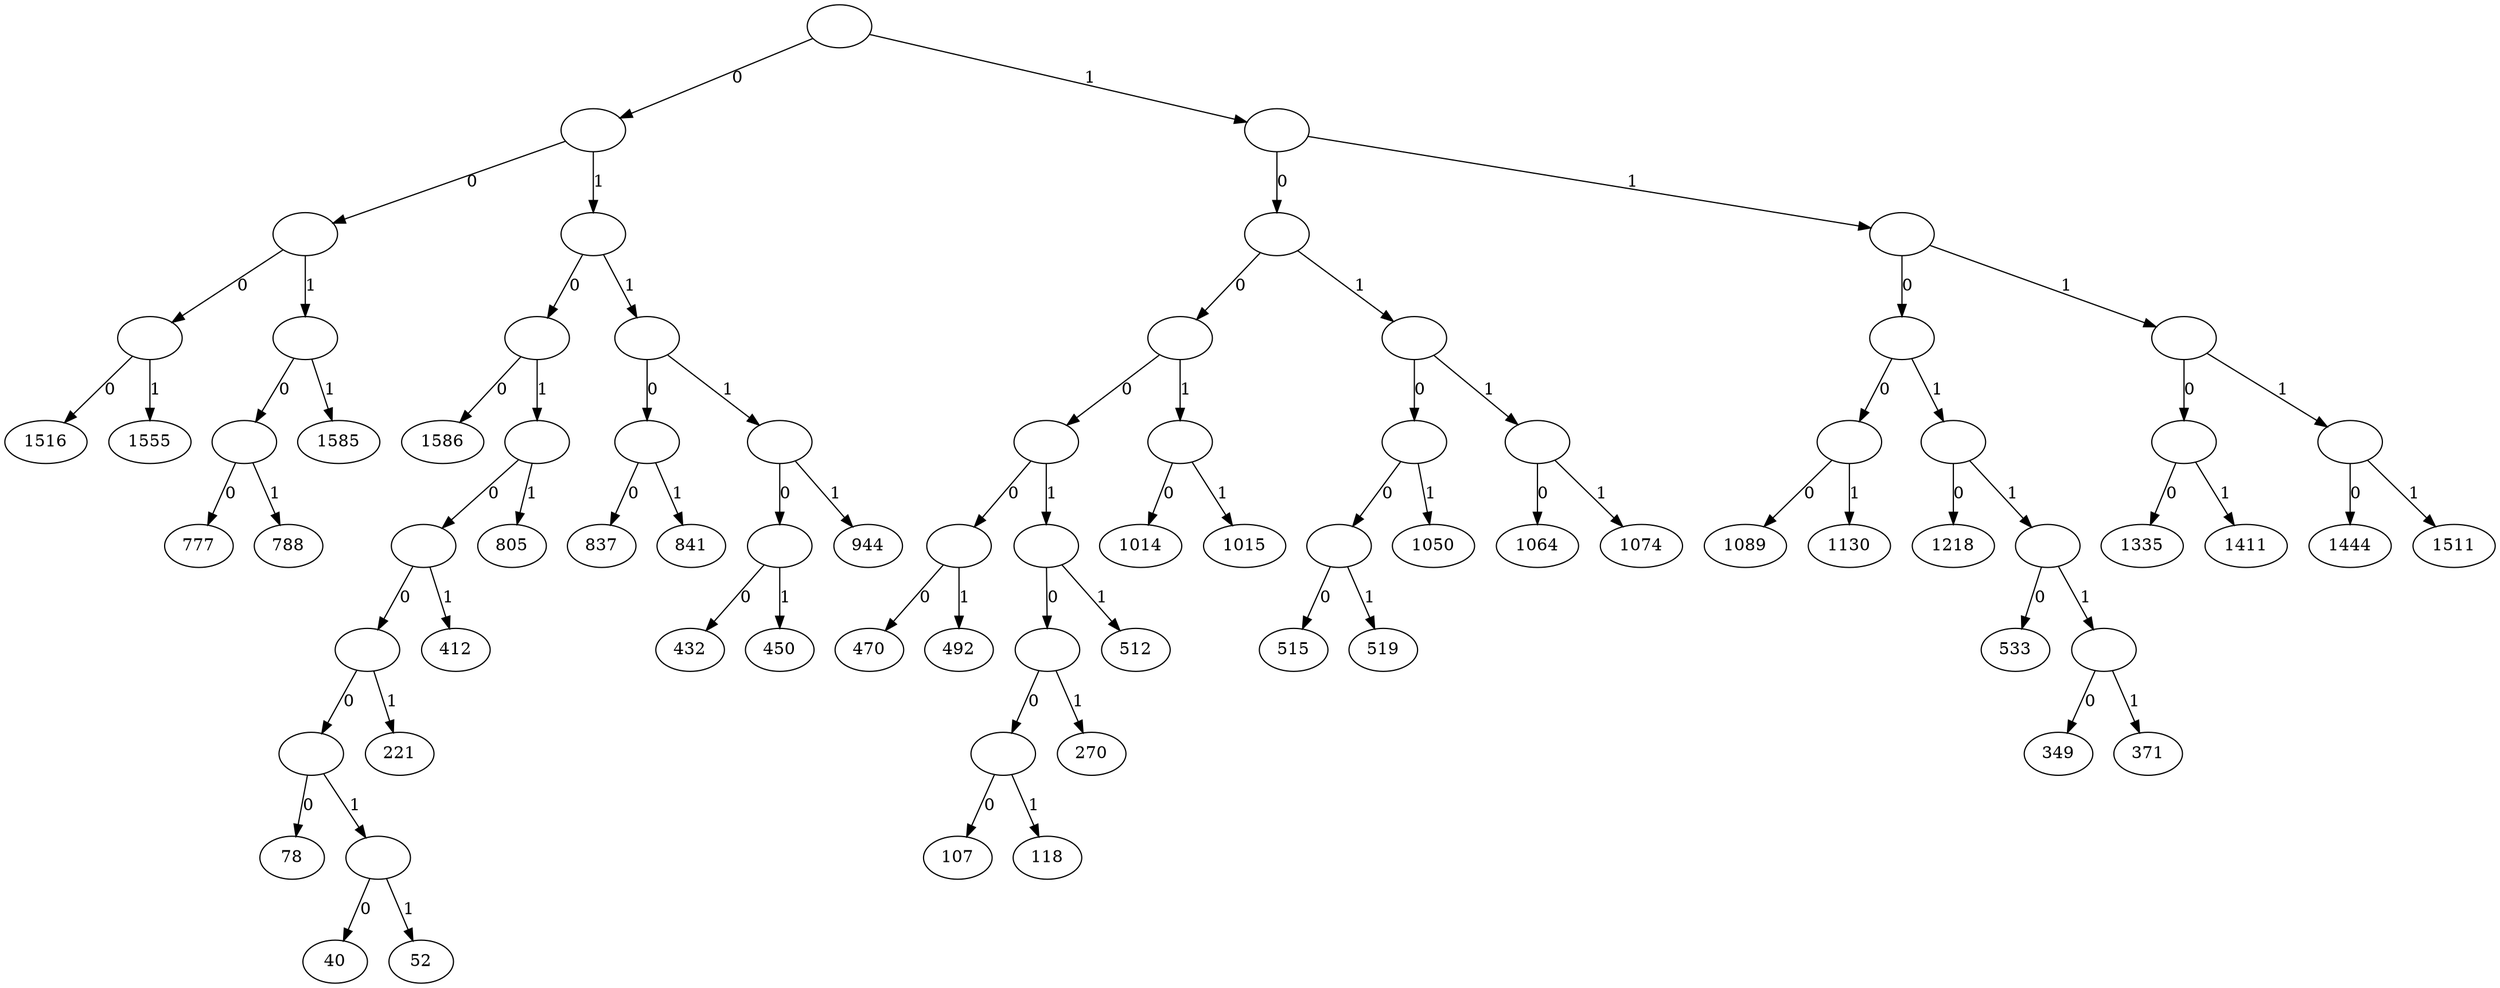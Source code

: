 digraph {
    0 [ label = "" ]
    1 [ label = "" ]
    2 [ label = "" ]
    3 [ label = "" ]
    4 [ label = "1516" ]
    5 [ label = "1555" ]
    6 [ label = "" ]
    7 [ label = "" ]
    8 [ label = "777" ]
    9 [ label = "788" ]
    10 [ label = "1585" ]
    11 [ label = "" ]
    12 [ label = "" ]
    13 [ label = "1586" ]
    14 [ label = "" ]
    15 [ label = "" ]
    16 [ label = "" ]
    17 [ label = "" ]
    18 [ label = "78" ]
    19 [ label = "" ]
    20 [ label = "40" ]
    21 [ label = "52" ]
    22 [ label = "221" ]
    23 [ label = "412" ]
    24 [ label = "805" ]
    25 [ label = "" ]
    26 [ label = "" ]
    27 [ label = "837" ]
    28 [ label = "841" ]
    29 [ label = "" ]
    30 [ label = "" ]
    31 [ label = "432" ]
    32 [ label = "450" ]
    33 [ label = "944" ]
    34 [ label = "" ]
    35 [ label = "" ]
    36 [ label = "" ]
    37 [ label = "" ]
    38 [ label = "" ]
    39 [ label = "470" ]
    40 [ label = "492" ]
    41 [ label = "" ]
    42 [ label = "" ]
    43 [ label = "" ]
    44 [ label = "107" ]
    45 [ label = "118" ]
    46 [ label = "270" ]
    47 [ label = "512" ]
    48 [ label = "" ]
    49 [ label = "1014" ]
    50 [ label = "1015" ]
    51 [ label = "" ]
    52 [ label = "" ]
    53 [ label = "" ]
    54 [ label = "515" ]
    55 [ label = "519" ]
    56 [ label = "1050" ]
    57 [ label = "" ]
    58 [ label = "1064" ]
    59 [ label = "1074" ]
    60 [ label = "" ]
    61 [ label = "" ]
    62 [ label = "" ]
    63 [ label = "1089" ]
    64 [ label = "1130" ]
    65 [ label = "" ]
    66 [ label = "1218" ]
    67 [ label = "" ]
    68 [ label = "533" ]
    69 [ label = "" ]
    70 [ label = "349" ]
    71 [ label = "371" ]
    72 [ label = "" ]
    73 [ label = "" ]
    74 [ label = "1335" ]
    75 [ label = "1411" ]
    76 [ label = "" ]
    77 [ label = "1444" ]
    78 [ label = "1511" ]
    0 -> 1 [ label = "0" ]
    1 -> 2 [ label = "0" ]
    2 -> 3 [ label = "0" ]
    3 -> 4 [ label = "0" ]
    3 -> 5 [ label = "1" ]
    2 -> 6 [ label = "1" ]
    6 -> 7 [ label = "0" ]
    7 -> 8 [ label = "0" ]
    7 -> 9 [ label = "1" ]
    6 -> 10 [ label = "1" ]
    1 -> 11 [ label = "1" ]
    11 -> 12 [ label = "0" ]
    12 -> 13 [ label = "0" ]
    12 -> 14 [ label = "1" ]
    14 -> 15 [ label = "0" ]
    15 -> 16 [ label = "0" ]
    16 -> 17 [ label = "0" ]
    17 -> 18 [ label = "0" ]
    17 -> 19 [ label = "1" ]
    19 -> 20 [ label = "0" ]
    19 -> 21 [ label = "1" ]
    16 -> 22 [ label = "1" ]
    15 -> 23 [ label = "1" ]
    14 -> 24 [ label = "1" ]
    11 -> 25 [ label = "1" ]
    25 -> 26 [ label = "0" ]
    26 -> 27 [ label = "0" ]
    26 -> 28 [ label = "1" ]
    25 -> 29 [ label = "1" ]
    29 -> 30 [ label = "0" ]
    30 -> 31 [ label = "0" ]
    30 -> 32 [ label = "1" ]
    29 -> 33 [ label = "1" ]
    0 -> 34 [ label = "1" ]
    34 -> 35 [ label = "0" ]
    35 -> 36 [ label = "0" ]
    36 -> 37 [ label = "0" ]
    37 -> 38 [ label = "0" ]
    38 -> 39 [ label = "0" ]
    38 -> 40 [ label = "1" ]
    37 -> 41 [ label = "1" ]
    41 -> 42 [ label = "0" ]
    42 -> 43 [ label = "0" ]
    43 -> 44 [ label = "0" ]
    43 -> 45 [ label = "1" ]
    42 -> 46 [ label = "1" ]
    41 -> 47 [ label = "1" ]
    36 -> 48 [ label = "1" ]
    48 -> 49 [ label = "0" ]
    48 -> 50 [ label = "1" ]
    35 -> 51 [ label = "1" ]
    51 -> 52 [ label = "0" ]
    52 -> 53 [ label = "0" ]
    53 -> 54 [ label = "0" ]
    53 -> 55 [ label = "1" ]
    52 -> 56 [ label = "1" ]
    51 -> 57 [ label = "1" ]
    57 -> 58 [ label = "0" ]
    57 -> 59 [ label = "1" ]
    34 -> 60 [ label = "1" ]
    60 -> 61 [ label = "0" ]
    61 -> 62 [ label = "0" ]
    62 -> 63 [ label = "0" ]
    62 -> 64 [ label = "1" ]
    61 -> 65 [ label = "1" ]
    65 -> 66 [ label = "0" ]
    65 -> 67 [ label = "1" ]
    67 -> 68 [ label = "0" ]
    67 -> 69 [ label = "1" ]
    69 -> 70 [ label = "0" ]
    69 -> 71 [ label = "1" ]
    60 -> 72 [ label = "1" ]
    72 -> 73 [ label = "0" ]
    73 -> 74 [ label = "0" ]
    73 -> 75 [ label = "1" ]
    72 -> 76 [ label = "1" ]
    76 -> 77 [ label = "0" ]
    76 -> 78 [ label = "1" ]
}

